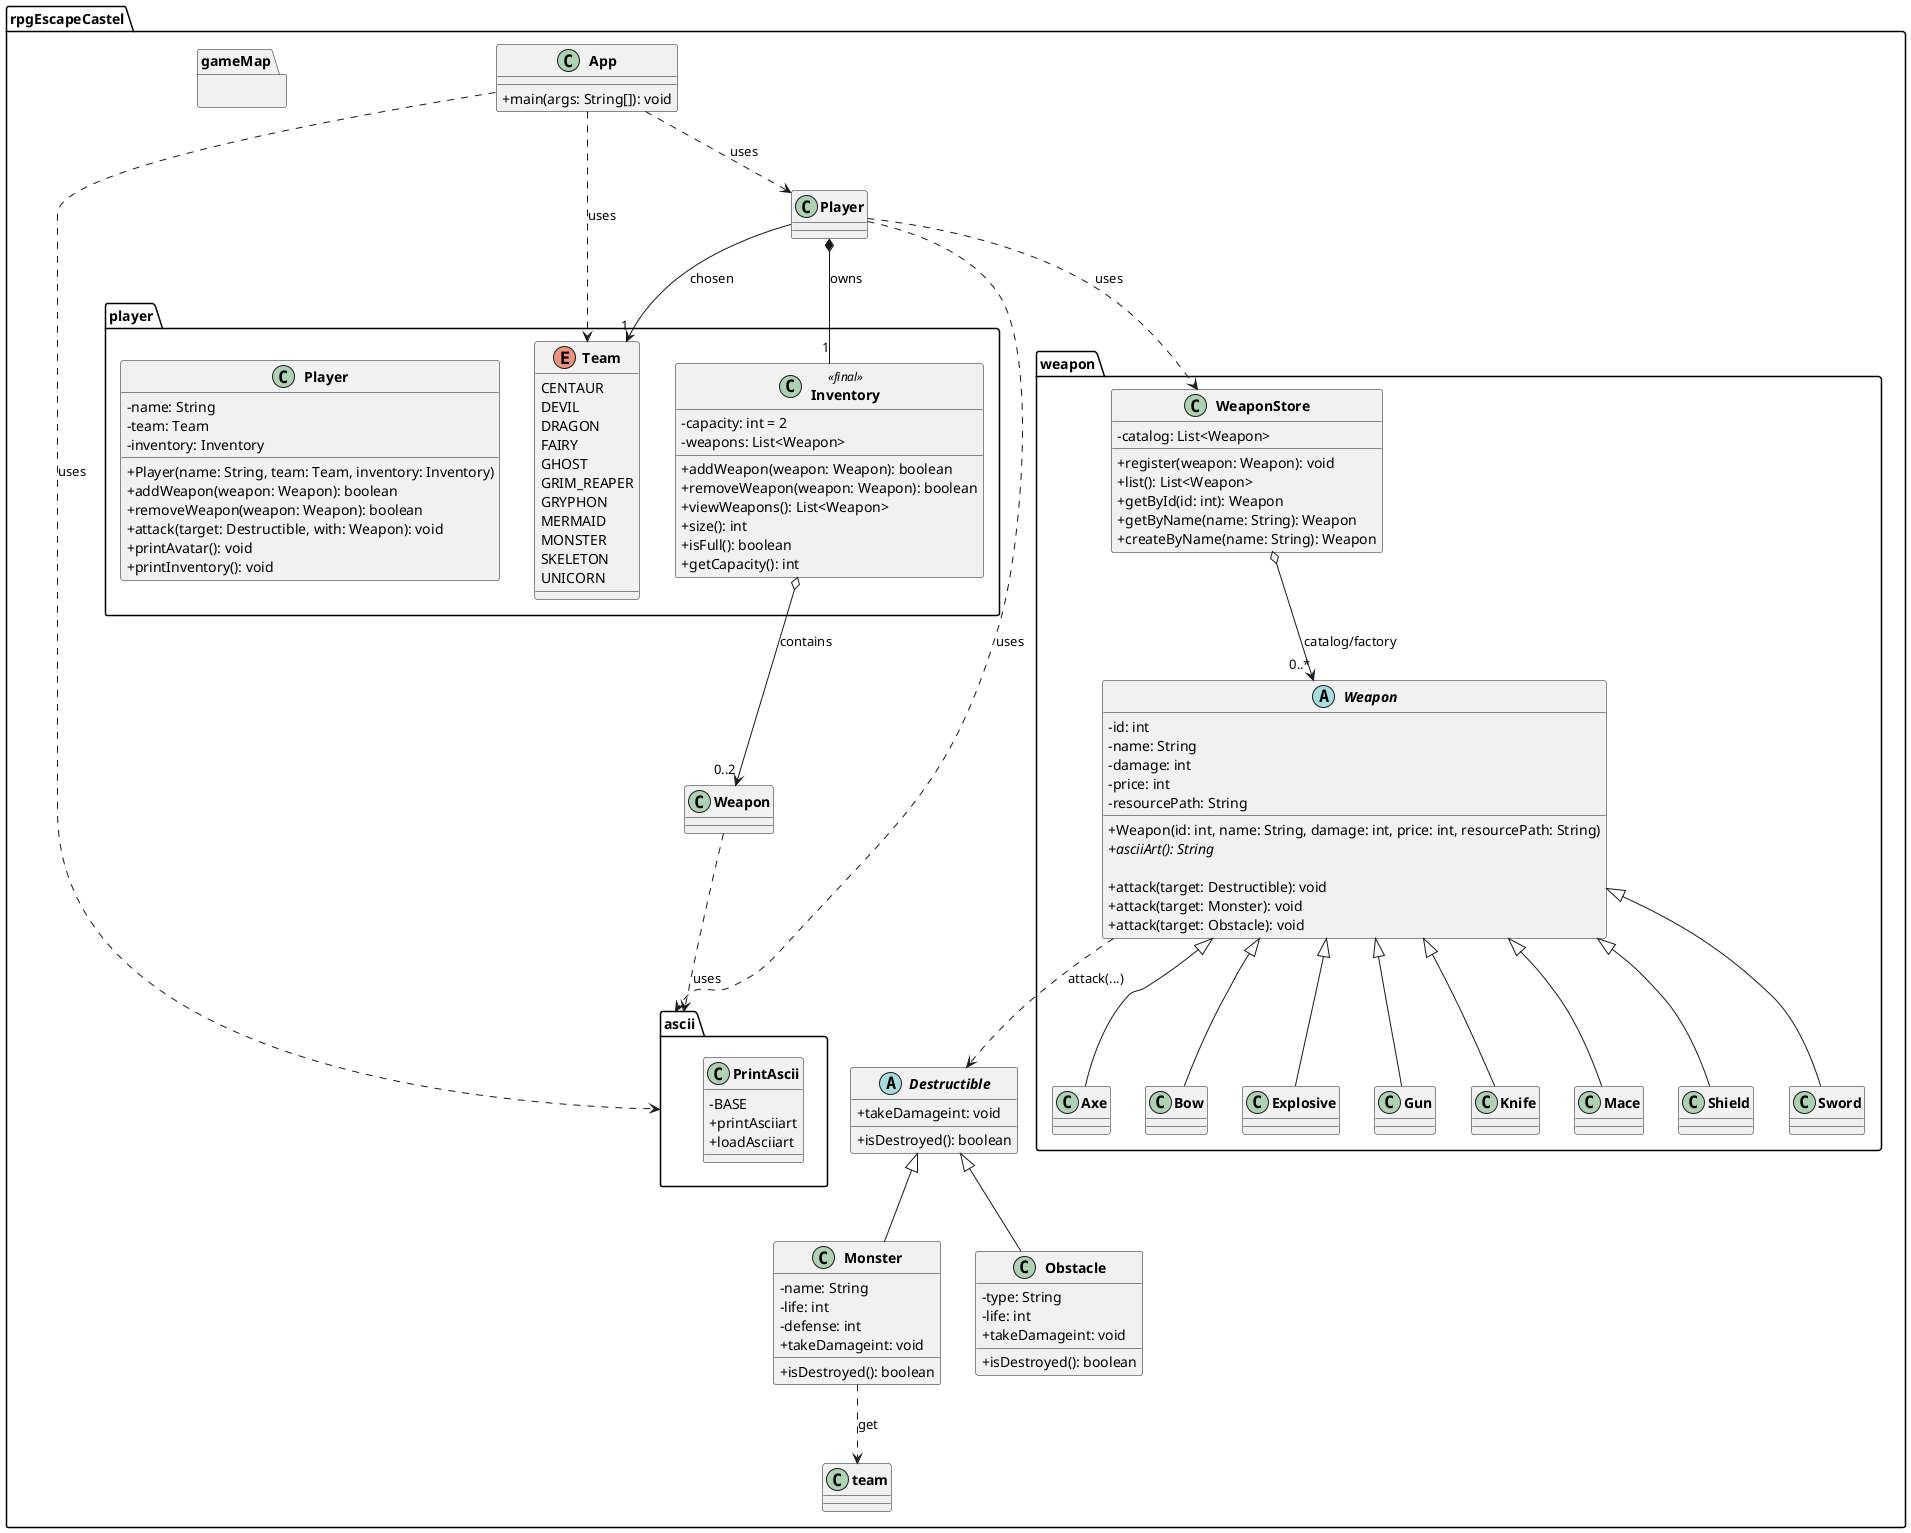 @startuml
skinparam classAttributeIconSize 0
skinparam classFontStyle bold

package rpgEscapeCastel {
    class App {
        + main(args: String[]): void
    }

    package gameMap {
        

    }

    abstract class Destructible {
        + takeDamageint: void
        + isDestroyed(): boolean
    }

    class Monster extends Destructible {
        - name: String
        - life: int
        - defense: int
        + takeDamageint: void
        + isDestroyed(): boolean
    }

    class Obstacle extends Destructible {
        - type: String
        - life: int
        + takeDamageint: void
        + isDestroyed(): boolean
    }


    package ascii {
        class PrintAscii{
            - BASE
            + printAsciiart
            + loadAsciiart
        }
    }
    Monster ..> team : get
    App ..> ascii : uses
    Player ..> ascii : uses
    Weapon ..> ascii : uses



    package weapon {
        abstract class Weapon {
            - id: int
            - name: String
            - damage: int
            - price: int
            - resourcePath: String
            + Weapon(id: int, name: String, damage: int, price: int, resourcePath: String)
            {abstract} + asciiArt(): String

            ' OVERLOADING (PFF 3)'
            + attack(target: Destructible): void
            + attack(target: Monster): void
            + attack(target: Obstacle): void
        }

        class Axe extends Weapon
        class Bow extends Weapon
        class Explosive extends Weapon
        class Gun extends Weapon
        class Knife extends Weapon
        class Mace extends Weapon
        class Shield extends Weapon
        class Sword extends Weapon

        Weapon ..> Destructible : attack(...)

        class WeaponStore {
            - catalog: List<Weapon>
            + register(weapon: Weapon): void
            + list(): List<Weapon>
            + getById(id: int): Weapon
            + getByName(name: String): Weapon
            + createByName(name: String): Weapon
        }

        WeaponStore o--> "0..*" Weapon : catalog/factory

    }
    package player {

        enum Team {
            CENTAUR
            DEVIL
            DRAGON
            FAIRY
            GHOST
            GRIM_REAPER
            GRYPHON
            MERMAID
            MONSTER
            SKELETON
            UNICORN
        }
        class Inventory <<final>> {
            - capacity: int = 2
            - weapons: List<Weapon>
            + addWeapon(weapon: Weapon): boolean
            + removeWeapon(weapon: Weapon): boolean
            + viewWeapons(): List<Weapon>
            + size(): int
            + isFull(): boolean
            + getCapacity(): int
        }

        class Player {
            - name: String
            - team: Team
            - inventory: Inventory
            + Player(name: String, team: Team, inventory: Inventory)
            + addWeapon(weapon: Weapon): boolean
            + removeWeapon(weapon: Weapon): boolean
            + attack(target: Destructible, with: Weapon): void
            + printAvatar(): void
            + printInventory(): void
        }
    }


    Player *-- "1" Inventory : owns
    Inventory o--> "0..2" Weapon : contains
    Player --> "1" Team : chosen
    Player ..> WeaponStore : uses
    App ..> Player : uses
    App ..> Team : uses
}
@enduml

